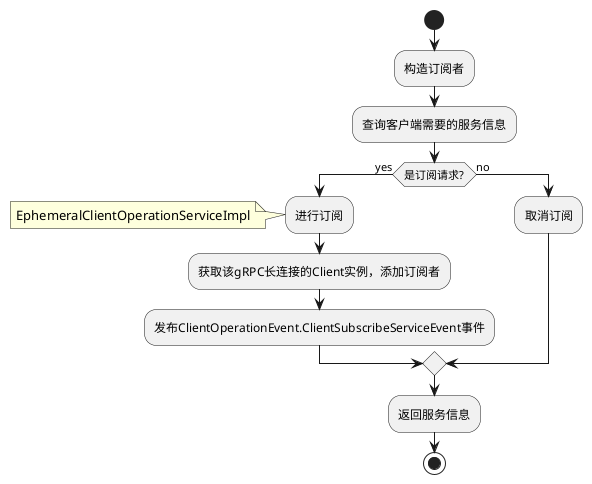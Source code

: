@startuml
'https://plantuml.com/activity-diagram-beta

start
:构造订阅者;
:查询客户端需要的服务信息;
if (是订阅请求?) is (yes) then
  :进行订阅;
  note left: EphemeralClientOperationServiceImpl
  :获取该gRPC长连接的Client实例，添加订阅者;
  :发布ClientOperationEvent.ClientSubscribeServiceEvent事件;
else (no)
  :取消订阅;
endif
:返回服务信息;

stop

@enduml
